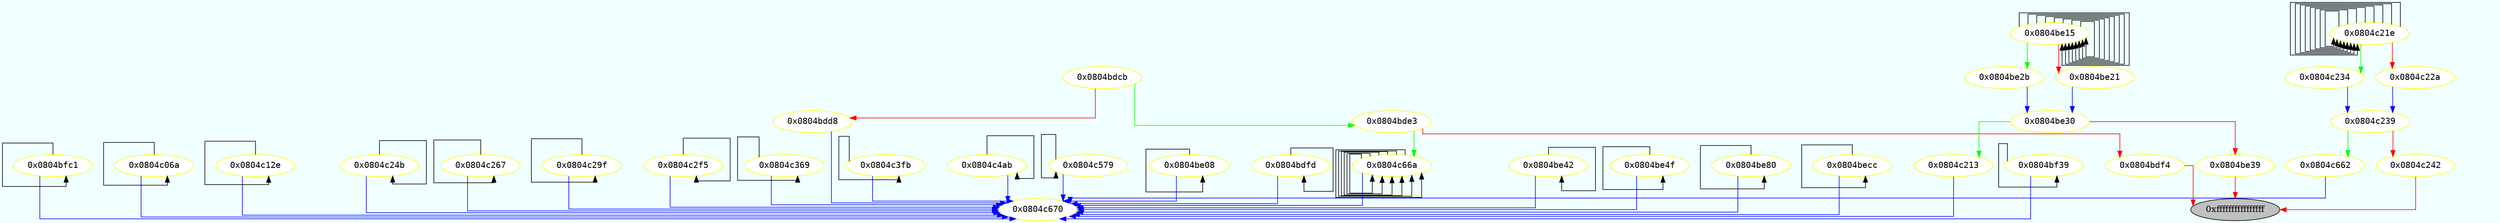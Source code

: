 digraph code {
	graph [bgcolor=azure fontsize=8 fontname="Courier" splines="ortho"];
	node [fillcolor=gray style=filled];
	edge [arrowhead="normal"];
	"0x0804bdcb" -> "0x0804bde3" [color="green"];
	"0x0804bdcb" -> "0x0804bdd8" [color="red"];
	"0x0804bdcb" [URL="sym.te_eval/0x0804bdcb", fillcolor="white",color="yellow", fontname="Courier",label="0x0804bdcb"]
	"0x0804bdd8" -> "0x0804c670" [color="blue"];
	"0x0804bdd8" [URL="sym.te_eval/0x0804bdd8", fillcolor="white",color="yellow", fontname="Courier",label="0x0804bdd8"]
	"0x0804bde3" -> "0x0804c66a" [color="green"];
	"0x0804bde3" -> "0x0804bdf4" [color="red"];
	"0x0804bde3" [URL="sym.te_eval/0x0804bde3", fillcolor="white",color="yellow", fontname="Courier",label="0x0804bde3"]
	"0x0804bdf4" -> "0xffffffffffffffff" [color="red"];
	"0x0804be08" -> "0x0804be08" [color2="red"];
	"0x0804bdfd" -> "0x0804bdfd" [color2="red"];
	"0x0804c66a" -> "0x0804c66a" [color2="red"];
	"0x0804c66a" -> "0x0804c66a" [color2="red"];
	"0x0804c66a" -> "0x0804c66a" [color2="red"];
	"0x0804c66a" -> "0x0804c66a" [color2="red"];
	"0x0804c66a" -> "0x0804c66a" [color2="red"];
	"0x0804c66a" -> "0x0804c66a" [color2="red"];
	"0x0804be15" -> "0x0804be15" [color2="red"];
	"0x0804be15" -> "0x0804be15" [color2="red"];
	"0x0804be15" -> "0x0804be15" [color2="red"];
	"0x0804be15" -> "0x0804be15" [color2="red"];
	"0x0804be15" -> "0x0804be15" [color2="red"];
	"0x0804be15" -> "0x0804be15" [color2="red"];
	"0x0804be15" -> "0x0804be15" [color2="red"];
	"0x0804be15" -> "0x0804be15" [color2="red"];
	"0x0804c21e" -> "0x0804c21e" [color2="red"];
	"0x0804c21e" -> "0x0804c21e" [color2="red"];
	"0x0804c21e" -> "0x0804c21e" [color2="red"];
	"0x0804c21e" -> "0x0804c21e" [color2="red"];
	"0x0804c21e" -> "0x0804c21e" [color2="red"];
	"0x0804c21e" -> "0x0804c21e" [color2="red"];
	"0x0804c21e" -> "0x0804c21e" [color2="red"];
	"0x0804c21e" -> "0x0804c21e" [color2="red"];
	"0x0804bdf4" [URL="sym.te_eval/0x0804bdf4", fillcolor="white",color="yellow", fontname="Courier",label="0x0804bdf4"]
	"0x0804bdfd" -> "0x0804c670" [color="blue"];
	"0x0804bdfd" [URL="sym.te_eval/0x0804bdfd", fillcolor="white",color="yellow", fontname="Courier",label="0x0804bdfd"]
	"0x0804be08" -> "0x0804c670" [color="blue"];
	"0x0804be08" [URL="sym.te_eval/0x0804be08", fillcolor="white",color="yellow", fontname="Courier",label="0x0804be08"]
	"0x0804be15" -> "0x0804be2b" [color="green"];
	"0x0804be15" -> "0x0804be21" [color="red"];
	"0x0804be15" [URL="sym.te_eval/0x0804be15", fillcolor="white",color="yellow", fontname="Courier",label="0x0804be15"]
	"0x0804be21" -> "0x0804be30" [color="blue"];
	"0x0804be21" [URL="sym.te_eval/0x0804be21", fillcolor="white",color="yellow", fontname="Courier",label="0x0804be21"]
	"0x0804be2b" -> "0x0804be30" [color="blue"];
	"0x0804be2b" [URL="sym.te_eval/0x0804be2b", fillcolor="white",color="yellow", fontname="Courier",label="0x0804be2b"]
	"0x0804be30" -> "0x0804c213" [color="green"];
	"0x0804be30" -> "0x0804be39" [color="red"];
	"0x0804be30" [URL="sym.te_eval/0x0804be30", fillcolor="white",color="yellow", fontname="Courier",label="0x0804be30"]
	"0x0804be39" -> "0xffffffffffffffff" [color="red"];
	"0x0804be42" -> "0x0804be42" [color2="red"];
	"0x0804be4f" -> "0x0804be4f" [color2="red"];
	"0x0804be80" -> "0x0804be80" [color2="red"];
	"0x0804becc" -> "0x0804becc" [color2="red"];
	"0x0804bf39" -> "0x0804bf39" [color2="red"];
	"0x0804bfc1" -> "0x0804bfc1" [color2="red"];
	"0x0804c06a" -> "0x0804c06a" [color2="red"];
	"0x0804c12e" -> "0x0804c12e" [color2="red"];
	"0x0804be39" [URL="sym.te_eval/0x0804be39", fillcolor="white",color="yellow", fontname="Courier",label="0x0804be39"]
	"0x0804be42" -> "0x0804c670" [color="blue"];
	"0x0804be42" [URL="sym.te_eval/0x0804be42", fillcolor="white",color="yellow", fontname="Courier",label="0x0804be42"]
	"0x0804be4f" -> "0x0804c670" [color="blue"];
	"0x0804be4f" [URL="sym.te_eval/0x0804be4f", fillcolor="white",color="yellow", fontname="Courier",label="0x0804be4f"]
	"0x0804be80" -> "0x0804c670" [color="blue"];
	"0x0804be80" [URL="sym.te_eval/0x0804be80", fillcolor="white",color="yellow", fontname="Courier",label="0x0804be80"]
	"0x0804becc" -> "0x0804c670" [color="blue"];
	"0x0804becc" [URL="sym.te_eval/0x0804becc", fillcolor="white",color="yellow", fontname="Courier",label="0x0804becc"]
	"0x0804bf39" -> "0x0804c670" [color="blue"];
	"0x0804bf39" [URL="sym.te_eval/0x0804bf39", fillcolor="white",color="yellow", fontname="Courier",label="0x0804bf39"]
	"0x0804bfc1" -> "0x0804c670" [color="blue"];
	"0x0804bfc1" [URL="sym.te_eval/0x0804bfc1", fillcolor="white",color="yellow", fontname="Courier",label="0x0804bfc1"]
	"0x0804c06a" -> "0x0804c670" [color="blue"];
	"0x0804c06a" [URL="sym.te_eval/0x0804c06a", fillcolor="white",color="yellow", fontname="Courier",label="0x0804c06a"]
	"0x0804c12e" -> "0x0804c670" [color="blue"];
	"0x0804c12e" [URL="sym.te_eval/0x0804c12e", fillcolor="white",color="yellow", fontname="Courier",label="0x0804c12e"]
	"0x0804c213" -> "0x0804c670" [color="blue"];
	"0x0804c213" [URL="sym.te_eval/0x0804c213", fillcolor="white",color="yellow", fontname="Courier",label="0x0804c213"]
	"0x0804c21e" -> "0x0804c234" [color="green"];
	"0x0804c21e" -> "0x0804c22a" [color="red"];
	"0x0804c21e" [URL="sym.te_eval/0x0804c21e", fillcolor="white",color="yellow", fontname="Courier",label="0x0804c21e"]
	"0x0804c22a" -> "0x0804c239" [color="blue"];
	"0x0804c22a" [URL="sym.te_eval/0x0804c22a", fillcolor="white",color="yellow", fontname="Courier",label="0x0804c22a"]
	"0x0804c234" -> "0x0804c239" [color="blue"];
	"0x0804c234" [URL="sym.te_eval/0x0804c234", fillcolor="white",color="yellow", fontname="Courier",label="0x0804c234"]
	"0x0804c239" -> "0x0804c662" [color="green"];
	"0x0804c239" -> "0x0804c242" [color="red"];
	"0x0804c239" [URL="sym.te_eval/0x0804c239", fillcolor="white",color="yellow", fontname="Courier",label="0x0804c239"]
	"0x0804c242" -> "0xffffffffffffffff" [color="red"];
	"0x0804c24b" -> "0x0804c24b" [color2="red"];
	"0x0804c267" -> "0x0804c267" [color2="red"];
	"0x0804c29f" -> "0x0804c29f" [color2="red"];
	"0x0804c2f5" -> "0x0804c2f5" [color2="red"];
	"0x0804c369" -> "0x0804c369" [color2="red"];
	"0x0804c3fb" -> "0x0804c3fb" [color2="red"];
	"0x0804c4ab" -> "0x0804c4ab" [color2="red"];
	"0x0804c579" -> "0x0804c579" [color2="red"];
	"0x0804c242" [URL="sym.te_eval/0x0804c242", fillcolor="white",color="yellow", fontname="Courier",label="0x0804c242"]
	"0x0804c24b" -> "0x0804c670" [color="blue"];
	"0x0804c24b" [URL="sym.te_eval/0x0804c24b", fillcolor="white",color="yellow", fontname="Courier",label="0x0804c24b"]
	"0x0804c267" -> "0x0804c670" [color="blue"];
	"0x0804c267" [URL="sym.te_eval/0x0804c267", fillcolor="white",color="yellow", fontname="Courier",label="0x0804c267"]
	"0x0804c29f" -> "0x0804c670" [color="blue"];
	"0x0804c29f" [URL="sym.te_eval/0x0804c29f", fillcolor="white",color="yellow", fontname="Courier",label="0x0804c29f"]
	"0x0804c2f5" -> "0x0804c670" [color="blue"];
	"0x0804c2f5" [URL="sym.te_eval/0x0804c2f5", fillcolor="white",color="yellow", fontname="Courier",label="0x0804c2f5"]
	"0x0804c369" -> "0x0804c670" [color="blue"];
	"0x0804c369" [URL="sym.te_eval/0x0804c369", fillcolor="white",color="yellow", fontname="Courier",label="0x0804c369"]
	"0x0804c3fb" -> "0x0804c670" [color="blue"];
	"0x0804c3fb" [URL="sym.te_eval/0x0804c3fb", fillcolor="white",color="yellow", fontname="Courier",label="0x0804c3fb"]
	"0x0804c4ab" -> "0x0804c670" [color="blue"];
	"0x0804c4ab" [URL="sym.te_eval/0x0804c4ab", fillcolor="white",color="yellow", fontname="Courier",label="0x0804c4ab"]
	"0x0804c579" -> "0x0804c670" [color="blue"];
	"0x0804c579" [URL="sym.te_eval/0x0804c579", fillcolor="white",color="yellow", fontname="Courier",label="0x0804c579"]
	"0x0804c662" -> "0x0804c670" [color="blue"];
	"0x0804c662" [URL="sym.te_eval/0x0804c662", fillcolor="white",color="yellow", fontname="Courier",label="0x0804c662"]
	"0x0804c66a" -> "0x0804c670" [color="blue"];
	"0x0804c66a" [URL="sym.te_eval/0x0804c66a", fillcolor="white",color="yellow", fontname="Courier",label="0x0804c66a"]
	"0x0804c670" [URL="sym.te_eval/0x0804c670", fillcolor="white",color="yellow", fontname="Courier",label="0x0804c670"]
}
